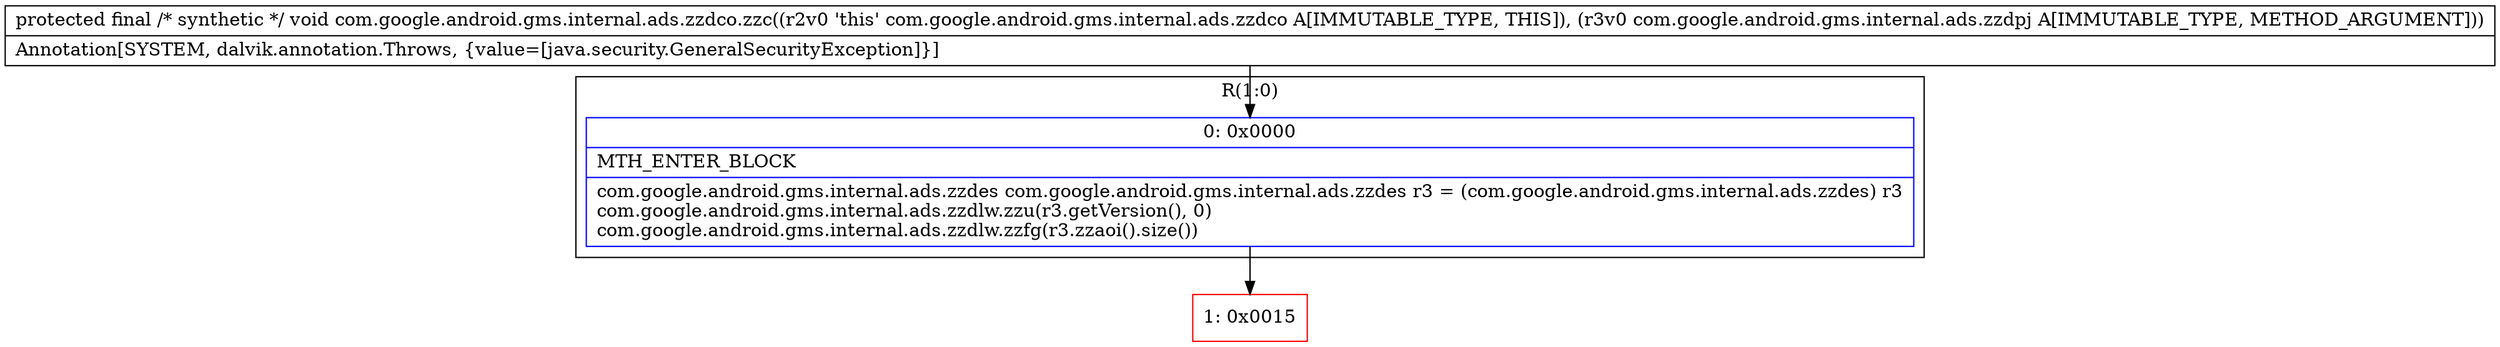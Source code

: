 digraph "CFG forcom.google.android.gms.internal.ads.zzdco.zzc(Lcom\/google\/android\/gms\/internal\/ads\/zzdpj;)V" {
subgraph cluster_Region_1515999196 {
label = "R(1:0)";
node [shape=record,color=blue];
Node_0 [shape=record,label="{0\:\ 0x0000|MTH_ENTER_BLOCK\l|com.google.android.gms.internal.ads.zzdes com.google.android.gms.internal.ads.zzdes r3 = (com.google.android.gms.internal.ads.zzdes) r3\lcom.google.android.gms.internal.ads.zzdlw.zzu(r3.getVersion(), 0)\lcom.google.android.gms.internal.ads.zzdlw.zzfg(r3.zzaoi().size())\l}"];
}
Node_1 [shape=record,color=red,label="{1\:\ 0x0015}"];
MethodNode[shape=record,label="{protected final \/* synthetic *\/ void com.google.android.gms.internal.ads.zzdco.zzc((r2v0 'this' com.google.android.gms.internal.ads.zzdco A[IMMUTABLE_TYPE, THIS]), (r3v0 com.google.android.gms.internal.ads.zzdpj A[IMMUTABLE_TYPE, METHOD_ARGUMENT]))  | Annotation[SYSTEM, dalvik.annotation.Throws, \{value=[java.security.GeneralSecurityException]\}]\l}"];
MethodNode -> Node_0;
Node_0 -> Node_1;
}

